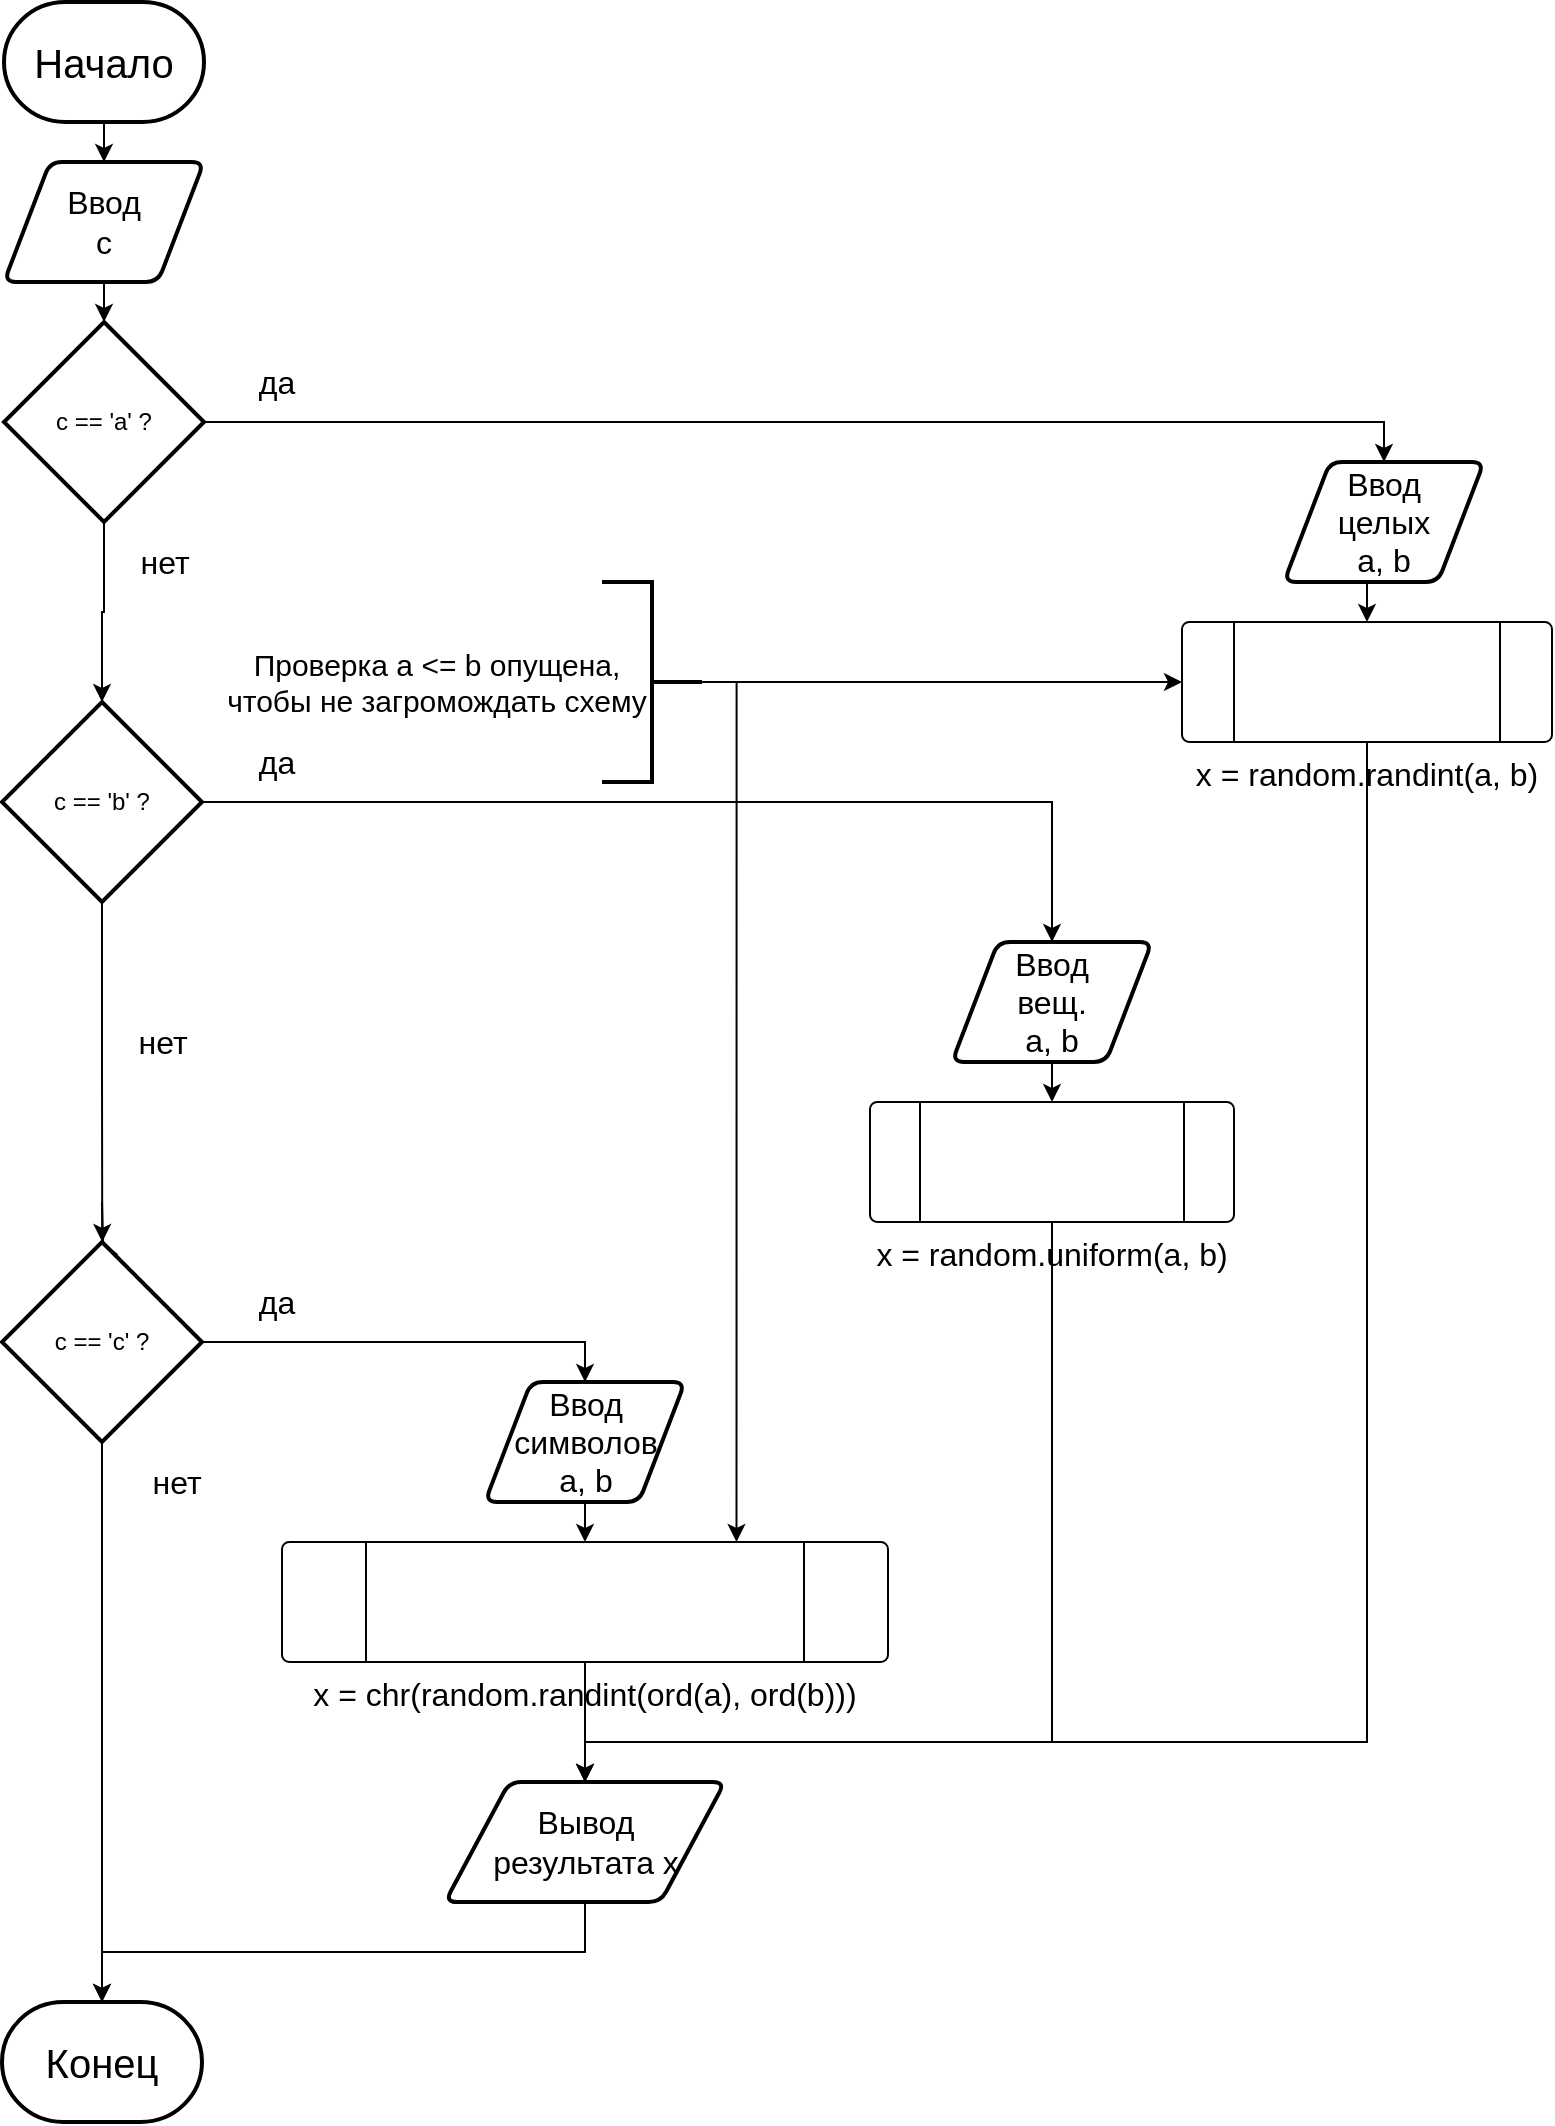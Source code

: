 <mxfile version="17.1.3" type="device"><diagram id="C5RBs43oDa-KdzZeNtuy" name="Page-1"><mxGraphModel dx="1422" dy="1850" grid="1" gridSize="10" guides="1" tooltips="1" connect="1" arrows="1" fold="1" page="1" pageScale="1" pageWidth="827" pageHeight="1169" math="0" shadow="0"><root><mxCell id="WIyWlLk6GJQsqaUBKTNV-0"/><mxCell id="WIyWlLk6GJQsqaUBKTNV-1" parent="WIyWlLk6GJQsqaUBKTNV-0"/><mxCell id="8s4w9gROFYxM6r1fg6Rg-2" style="edgeStyle=orthogonalEdgeStyle;rounded=0;orthogonalLoop=1;jettySize=auto;html=1;exitX=0.5;exitY=1;exitDx=0;exitDy=0;exitPerimeter=0;fontSize=16;" parent="WIyWlLk6GJQsqaUBKTNV-1" source="5FSRWbrrC5H5Z-ie-0Nd-0" target="8s4w9gROFYxM6r1fg6Rg-1" edge="1"><mxGeometry relative="1" as="geometry"/></mxCell><mxCell id="5FSRWbrrC5H5Z-ie-0Nd-0" value="&lt;font style=&quot;font-size: 20px&quot;&gt;Начало&lt;/font&gt;" style="strokeWidth=2;html=1;shape=mxgraph.flowchart.terminator;whiteSpace=wrap;" parent="WIyWlLk6GJQsqaUBKTNV-1" vertex="1"><mxGeometry x="21" width="100" height="60" as="geometry"/></mxCell><mxCell id="5FSRWbrrC5H5Z-ie-0Nd-1" value="Конец" style="strokeWidth=2;html=1;shape=mxgraph.flowchart.terminator;whiteSpace=wrap;fontSize=20;" parent="WIyWlLk6GJQsqaUBKTNV-1" vertex="1"><mxGeometry x="20" y="1000" width="100" height="60" as="geometry"/></mxCell><mxCell id="8s4w9gROFYxM6r1fg6Rg-23" style="edgeStyle=orthogonalEdgeStyle;rounded=0;orthogonalLoop=1;jettySize=auto;html=1;exitX=0.5;exitY=1;exitDx=0;exitDy=0;entryX=0.5;entryY=0;entryDx=0;entryDy=0;fontSize=16;" parent="WIyWlLk6GJQsqaUBKTNV-1" source="mh4k444vG--KCwdgzsKu-0" target="8s4w9gROFYxM6r1fg6Rg-20" edge="1"><mxGeometry relative="1" as="geometry"><Array as="points"><mxPoint x="703" y="870"/><mxPoint x="312" y="870"/></Array></mxGeometry></mxCell><mxCell id="mh4k444vG--KCwdgzsKu-0" value="x = random.randint(a, b)" style="verticalLabelPosition=bottom;verticalAlign=top;html=1;shape=process;whiteSpace=wrap;rounded=1;size=0.14;arcSize=6;fontSize=16;" parent="WIyWlLk6GJQsqaUBKTNV-1" vertex="1"><mxGeometry x="610" y="310" width="185" height="60" as="geometry"/></mxCell><mxCell id="8s4w9gROFYxM6r1fg6Rg-25" style="edgeStyle=orthogonalEdgeStyle;rounded=0;orthogonalLoop=1;jettySize=auto;html=1;exitX=0.5;exitY=1;exitDx=0;exitDy=0;entryX=0.5;entryY=0;entryDx=0;entryDy=0;fontSize=16;" parent="WIyWlLk6GJQsqaUBKTNV-1" source="mh4k444vG--KCwdgzsKu-1" target="8s4w9gROFYxM6r1fg6Rg-20" edge="1"><mxGeometry relative="1" as="geometry"/></mxCell><mxCell id="mh4k444vG--KCwdgzsKu-1" value="x = chr(random.randint(ord(a), ord(b)))" style="verticalLabelPosition=bottom;verticalAlign=top;html=1;shape=process;whiteSpace=wrap;rounded=1;size=0.14;arcSize=6;fontSize=16;" parent="WIyWlLk6GJQsqaUBKTNV-1" vertex="1"><mxGeometry x="160" y="770" width="303" height="60" as="geometry"/></mxCell><mxCell id="8s4w9gROFYxM6r1fg6Rg-24" style="edgeStyle=orthogonalEdgeStyle;rounded=0;orthogonalLoop=1;jettySize=auto;html=1;exitX=0.5;exitY=1;exitDx=0;exitDy=0;entryX=0.5;entryY=0;entryDx=0;entryDy=0;fontSize=16;" parent="WIyWlLk6GJQsqaUBKTNV-1" source="mh4k444vG--KCwdgzsKu-2" target="8s4w9gROFYxM6r1fg6Rg-20" edge="1"><mxGeometry relative="1" as="geometry"><Array as="points"><mxPoint x="545" y="870"/><mxPoint x="312" y="870"/></Array></mxGeometry></mxCell><mxCell id="mh4k444vG--KCwdgzsKu-2" value="x = random.uniform(a, b)" style="verticalLabelPosition=bottom;verticalAlign=top;html=1;shape=process;whiteSpace=wrap;rounded=1;size=0.14;arcSize=6;fontSize=16;" parent="WIyWlLk6GJQsqaUBKTNV-1" vertex="1"><mxGeometry x="454" y="550" width="182" height="60" as="geometry"/></mxCell><mxCell id="8s4w9gROFYxM6r1fg6Rg-6" style="edgeStyle=orthogonalEdgeStyle;rounded=0;orthogonalLoop=1;jettySize=auto;html=1;exitX=0.5;exitY=1;exitDx=0;exitDy=0;exitPerimeter=0;entryX=0.5;entryY=0;entryDx=0;entryDy=0;entryPerimeter=0;fontSize=16;" parent="WIyWlLk6GJQsqaUBKTNV-1" source="8s4w9gROFYxM6r1fg6Rg-0" target="8s4w9gROFYxM6r1fg6Rg-4" edge="1"><mxGeometry relative="1" as="geometry"/></mxCell><mxCell id="8s4w9gROFYxM6r1fg6Rg-15" style="edgeStyle=orthogonalEdgeStyle;rounded=0;orthogonalLoop=1;jettySize=auto;html=1;exitX=1;exitY=0.5;exitDx=0;exitDy=0;exitPerimeter=0;entryX=0.5;entryY=0;entryDx=0;entryDy=0;fontSize=16;" parent="WIyWlLk6GJQsqaUBKTNV-1" source="8s4w9gROFYxM6r1fg6Rg-0" target="8s4w9gROFYxM6r1fg6Rg-14" edge="1"><mxGeometry relative="1" as="geometry"/></mxCell><mxCell id="8s4w9gROFYxM6r1fg6Rg-0" value="c == 'a' ?" style="strokeWidth=2;html=1;shape=mxgraph.flowchart.decision;whiteSpace=wrap;" parent="WIyWlLk6GJQsqaUBKTNV-1" vertex="1"><mxGeometry x="21" y="160" width="100" height="100" as="geometry"/></mxCell><mxCell id="8s4w9gROFYxM6r1fg6Rg-3" style="edgeStyle=orthogonalEdgeStyle;rounded=0;orthogonalLoop=1;jettySize=auto;html=1;exitX=0.5;exitY=1;exitDx=0;exitDy=0;entryX=0.5;entryY=0;entryDx=0;entryDy=0;entryPerimeter=0;fontSize=16;" parent="WIyWlLk6GJQsqaUBKTNV-1" source="8s4w9gROFYxM6r1fg6Rg-1" target="8s4w9gROFYxM6r1fg6Rg-0" edge="1"><mxGeometry relative="1" as="geometry"/></mxCell><mxCell id="8s4w9gROFYxM6r1fg6Rg-1" value="&lt;font style=&quot;font-size: 16px&quot;&gt;Ввод&lt;br&gt;c&lt;/font&gt;" style="shape=parallelogram;html=1;strokeWidth=2;perimeter=parallelogramPerimeter;whiteSpace=wrap;rounded=1;arcSize=12;size=0.23;" parent="WIyWlLk6GJQsqaUBKTNV-1" vertex="1"><mxGeometry x="21" y="80" width="100" height="60" as="geometry"/></mxCell><mxCell id="8s4w9gROFYxM6r1fg6Rg-7" style="edgeStyle=orthogonalEdgeStyle;rounded=0;orthogonalLoop=1;jettySize=auto;html=1;exitX=0.5;exitY=1;exitDx=0;exitDy=0;exitPerimeter=0;fontSize=16;" parent="WIyWlLk6GJQsqaUBKTNV-1" target="8s4w9gROFYxM6r1fg6Rg-5" edge="1"><mxGeometry relative="1" as="geometry"><mxPoint x="70" y="600" as="sourcePoint"/></mxGeometry></mxCell><mxCell id="8s4w9gROFYxM6r1fg6Rg-21" style="edgeStyle=orthogonalEdgeStyle;rounded=0;orthogonalLoop=1;jettySize=auto;html=1;exitX=1;exitY=0.5;exitDx=0;exitDy=0;exitPerimeter=0;fontSize=16;" parent="WIyWlLk6GJQsqaUBKTNV-1" source="8s4w9gROFYxM6r1fg6Rg-4" target="8s4w9gROFYxM6r1fg6Rg-12" edge="1"><mxGeometry relative="1" as="geometry"/></mxCell><mxCell id="8s4w9gROFYxM6r1fg6Rg-22" style="edgeStyle=orthogonalEdgeStyle;rounded=0;orthogonalLoop=1;jettySize=auto;html=1;exitX=0.5;exitY=1;exitDx=0;exitDy=0;exitPerimeter=0;fontSize=16;" parent="WIyWlLk6GJQsqaUBKTNV-1" source="8s4w9gROFYxM6r1fg6Rg-4" edge="1"><mxGeometry relative="1" as="geometry"><mxPoint x="70.118" y="620.0" as="targetPoint"/></mxGeometry></mxCell><mxCell id="8s4w9gROFYxM6r1fg6Rg-4" value="c == 'b' ?" style="strokeWidth=2;html=1;shape=mxgraph.flowchart.decision;whiteSpace=wrap;" parent="WIyWlLk6GJQsqaUBKTNV-1" vertex="1"><mxGeometry x="20" y="350" width="100" height="100" as="geometry"/></mxCell><mxCell id="8s4w9gROFYxM6r1fg6Rg-8" style="edgeStyle=orthogonalEdgeStyle;rounded=0;orthogonalLoop=1;jettySize=auto;html=1;exitX=0.5;exitY=1;exitDx=0;exitDy=0;exitPerimeter=0;entryX=0.5;entryY=0;entryDx=0;entryDy=0;entryPerimeter=0;fontSize=16;" parent="WIyWlLk6GJQsqaUBKTNV-1" source="8s4w9gROFYxM6r1fg6Rg-5" target="5FSRWbrrC5H5Z-ie-0Nd-1" edge="1"><mxGeometry relative="1" as="geometry"/></mxCell><mxCell id="8s4w9gROFYxM6r1fg6Rg-17" style="edgeStyle=orthogonalEdgeStyle;rounded=0;orthogonalLoop=1;jettySize=auto;html=1;exitX=1;exitY=0.5;exitDx=0;exitDy=0;exitPerimeter=0;entryX=0.5;entryY=0;entryDx=0;entryDy=0;fontSize=16;" parent="WIyWlLk6GJQsqaUBKTNV-1" source="8s4w9gROFYxM6r1fg6Rg-5" target="8s4w9gROFYxM6r1fg6Rg-13" edge="1"><mxGeometry relative="1" as="geometry"/></mxCell><mxCell id="8s4w9gROFYxM6r1fg6Rg-5" value="c == 'c' ?" style="strokeWidth=2;html=1;shape=mxgraph.flowchart.decision;whiteSpace=wrap;" parent="WIyWlLk6GJQsqaUBKTNV-1" vertex="1"><mxGeometry x="20" y="620" width="100" height="100" as="geometry"/></mxCell><mxCell id="8s4w9gROFYxM6r1fg6Rg-9" value="нет" style="text;html=1;align=center;verticalAlign=middle;resizable=0;points=[];autosize=1;strokeColor=none;fillColor=none;fontSize=16;" parent="WIyWlLk6GJQsqaUBKTNV-1" vertex="1"><mxGeometry x="81" y="270" width="40" height="20" as="geometry"/></mxCell><mxCell id="8s4w9gROFYxM6r1fg6Rg-10" value="нет" style="text;html=1;align=center;verticalAlign=middle;resizable=0;points=[];autosize=1;strokeColor=none;fillColor=none;fontSize=16;" parent="WIyWlLk6GJQsqaUBKTNV-1" vertex="1"><mxGeometry x="80" y="510" width="40" height="20" as="geometry"/></mxCell><mxCell id="8s4w9gROFYxM6r1fg6Rg-11" value="нет" style="text;html=1;align=center;verticalAlign=middle;resizable=0;points=[];autosize=1;strokeColor=none;fillColor=none;fontSize=16;" parent="WIyWlLk6GJQsqaUBKTNV-1" vertex="1"><mxGeometry x="87" y="730" width="40" height="20" as="geometry"/></mxCell><mxCell id="8s4w9gROFYxM6r1fg6Rg-19" style="edgeStyle=orthogonalEdgeStyle;rounded=0;orthogonalLoop=1;jettySize=auto;html=1;exitX=0.5;exitY=1;exitDx=0;exitDy=0;entryX=0.5;entryY=0;entryDx=0;entryDy=0;fontSize=16;" parent="WIyWlLk6GJQsqaUBKTNV-1" source="8s4w9gROFYxM6r1fg6Rg-12" target="mh4k444vG--KCwdgzsKu-2" edge="1"><mxGeometry relative="1" as="geometry"/></mxCell><mxCell id="8s4w9gROFYxM6r1fg6Rg-12" value="Ввод&lt;br&gt;вещ.&lt;br&gt;a, b" style="shape=parallelogram;html=1;strokeWidth=2;perimeter=parallelogramPerimeter;whiteSpace=wrap;rounded=1;arcSize=12;size=0.23;fontSize=16;" parent="WIyWlLk6GJQsqaUBKTNV-1" vertex="1"><mxGeometry x="495" y="470" width="100" height="60" as="geometry"/></mxCell><mxCell id="8s4w9gROFYxM6r1fg6Rg-18" style="edgeStyle=orthogonalEdgeStyle;rounded=0;orthogonalLoop=1;jettySize=auto;html=1;exitX=0.5;exitY=1;exitDx=0;exitDy=0;entryX=0.5;entryY=0;entryDx=0;entryDy=0;fontSize=16;" parent="WIyWlLk6GJQsqaUBKTNV-1" source="8s4w9gROFYxM6r1fg6Rg-13" target="mh4k444vG--KCwdgzsKu-1" edge="1"><mxGeometry relative="1" as="geometry"/></mxCell><mxCell id="8s4w9gROFYxM6r1fg6Rg-13" value="Ввод&lt;br&gt;символов&lt;br&gt;a, b" style="shape=parallelogram;html=1;strokeWidth=2;perimeter=parallelogramPerimeter;whiteSpace=wrap;rounded=1;arcSize=12;size=0.23;fontSize=16;" parent="WIyWlLk6GJQsqaUBKTNV-1" vertex="1"><mxGeometry x="261.5" y="690" width="100" height="60" as="geometry"/></mxCell><mxCell id="8s4w9gROFYxM6r1fg6Rg-16" style="edgeStyle=orthogonalEdgeStyle;rounded=0;orthogonalLoop=1;jettySize=auto;html=1;exitX=0.5;exitY=1;exitDx=0;exitDy=0;entryX=0.5;entryY=0;entryDx=0;entryDy=0;fontSize=16;" parent="WIyWlLk6GJQsqaUBKTNV-1" source="8s4w9gROFYxM6r1fg6Rg-14" target="mh4k444vG--KCwdgzsKu-0" edge="1"><mxGeometry relative="1" as="geometry"/></mxCell><mxCell id="8s4w9gROFYxM6r1fg6Rg-14" value="Ввод&lt;br&gt;целых&lt;br&gt;а, b" style="shape=parallelogram;html=1;strokeWidth=2;perimeter=parallelogramPerimeter;whiteSpace=wrap;rounded=1;arcSize=12;size=0.23;fontSize=16;" parent="WIyWlLk6GJQsqaUBKTNV-1" vertex="1"><mxGeometry x="661" y="230" width="100" height="60" as="geometry"/></mxCell><mxCell id="8s4w9gROFYxM6r1fg6Rg-29" style="edgeStyle=orthogonalEdgeStyle;rounded=0;orthogonalLoop=1;jettySize=auto;html=1;exitX=0.5;exitY=1;exitDx=0;exitDy=0;entryX=0.5;entryY=0;entryDx=0;entryDy=0;entryPerimeter=0;fontSize=16;" parent="WIyWlLk6GJQsqaUBKTNV-1" source="8s4w9gROFYxM6r1fg6Rg-20" target="5FSRWbrrC5H5Z-ie-0Nd-1" edge="1"><mxGeometry relative="1" as="geometry"/></mxCell><mxCell id="8s4w9gROFYxM6r1fg6Rg-20" value="Вывод&lt;br&gt;результата x" style="shape=parallelogram;html=1;strokeWidth=2;perimeter=parallelogramPerimeter;whiteSpace=wrap;rounded=1;arcSize=12;size=0.23;fontSize=16;" parent="WIyWlLk6GJQsqaUBKTNV-1" vertex="1"><mxGeometry x="241.5" y="890" width="140" height="60" as="geometry"/></mxCell><mxCell id="8s4w9gROFYxM6r1fg6Rg-26" value="да" style="text;html=1;align=center;verticalAlign=middle;resizable=0;points=[];autosize=1;strokeColor=none;fillColor=none;fontSize=16;" parent="WIyWlLk6GJQsqaUBKTNV-1" vertex="1"><mxGeometry x="142" y="180" width="30" height="20" as="geometry"/></mxCell><mxCell id="8s4w9gROFYxM6r1fg6Rg-27" value="да" style="text;html=1;align=center;verticalAlign=middle;resizable=0;points=[];autosize=1;strokeColor=none;fillColor=none;fontSize=16;" parent="WIyWlLk6GJQsqaUBKTNV-1" vertex="1"><mxGeometry x="142" y="370" width="30" height="20" as="geometry"/></mxCell><mxCell id="8s4w9gROFYxM6r1fg6Rg-28" value="да" style="text;html=1;align=center;verticalAlign=middle;resizable=0;points=[];autosize=1;strokeColor=none;fillColor=none;fontSize=16;" parent="WIyWlLk6GJQsqaUBKTNV-1" vertex="1"><mxGeometry x="142" y="640" width="30" height="20" as="geometry"/></mxCell><mxCell id="SdqTRXFDNXE723wL7Wcz-2" style="edgeStyle=orthogonalEdgeStyle;rounded=0;orthogonalLoop=1;jettySize=auto;html=1;exitX=0;exitY=0.5;exitDx=0;exitDy=0;exitPerimeter=0;entryX=0;entryY=0.5;entryDx=0;entryDy=0;" edge="1" parent="WIyWlLk6GJQsqaUBKTNV-1" source="SdqTRXFDNXE723wL7Wcz-1" target="mh4k444vG--KCwdgzsKu-0"><mxGeometry relative="1" as="geometry"/></mxCell><mxCell id="SdqTRXFDNXE723wL7Wcz-3" style="edgeStyle=orthogonalEdgeStyle;rounded=0;orthogonalLoop=1;jettySize=auto;html=1;exitX=0;exitY=0.5;exitDx=0;exitDy=0;exitPerimeter=0;entryX=0.75;entryY=0;entryDx=0;entryDy=0;" edge="1" parent="WIyWlLk6GJQsqaUBKTNV-1" source="SdqTRXFDNXE723wL7Wcz-1" target="mh4k444vG--KCwdgzsKu-1"><mxGeometry relative="1" as="geometry"><Array as="points"><mxPoint x="387" y="340"/></Array></mxGeometry></mxCell><mxCell id="SdqTRXFDNXE723wL7Wcz-1" value="" style="strokeWidth=2;html=1;shape=mxgraph.flowchart.annotation_2;align=left;labelPosition=right;pointerEvents=1;direction=west;" vertex="1" parent="WIyWlLk6GJQsqaUBKTNV-1"><mxGeometry x="320" y="290" width="50" height="100" as="geometry"/></mxCell><mxCell id="SdqTRXFDNXE723wL7Wcz-4" value="&lt;font style=&quot;font-size: 15px&quot;&gt;Проверка a &amp;lt;= b опущена,&lt;br&gt;&amp;nbsp;чтобы не загромождать схему&amp;nbsp;&lt;/font&gt;" style="text;html=1;align=center;verticalAlign=middle;resizable=0;points=[];autosize=1;strokeColor=none;fillColor=none;" vertex="1" parent="WIyWlLk6GJQsqaUBKTNV-1"><mxGeometry x="122" y="320" width="230" height="40" as="geometry"/></mxCell></root></mxGraphModel></diagram></mxfile>